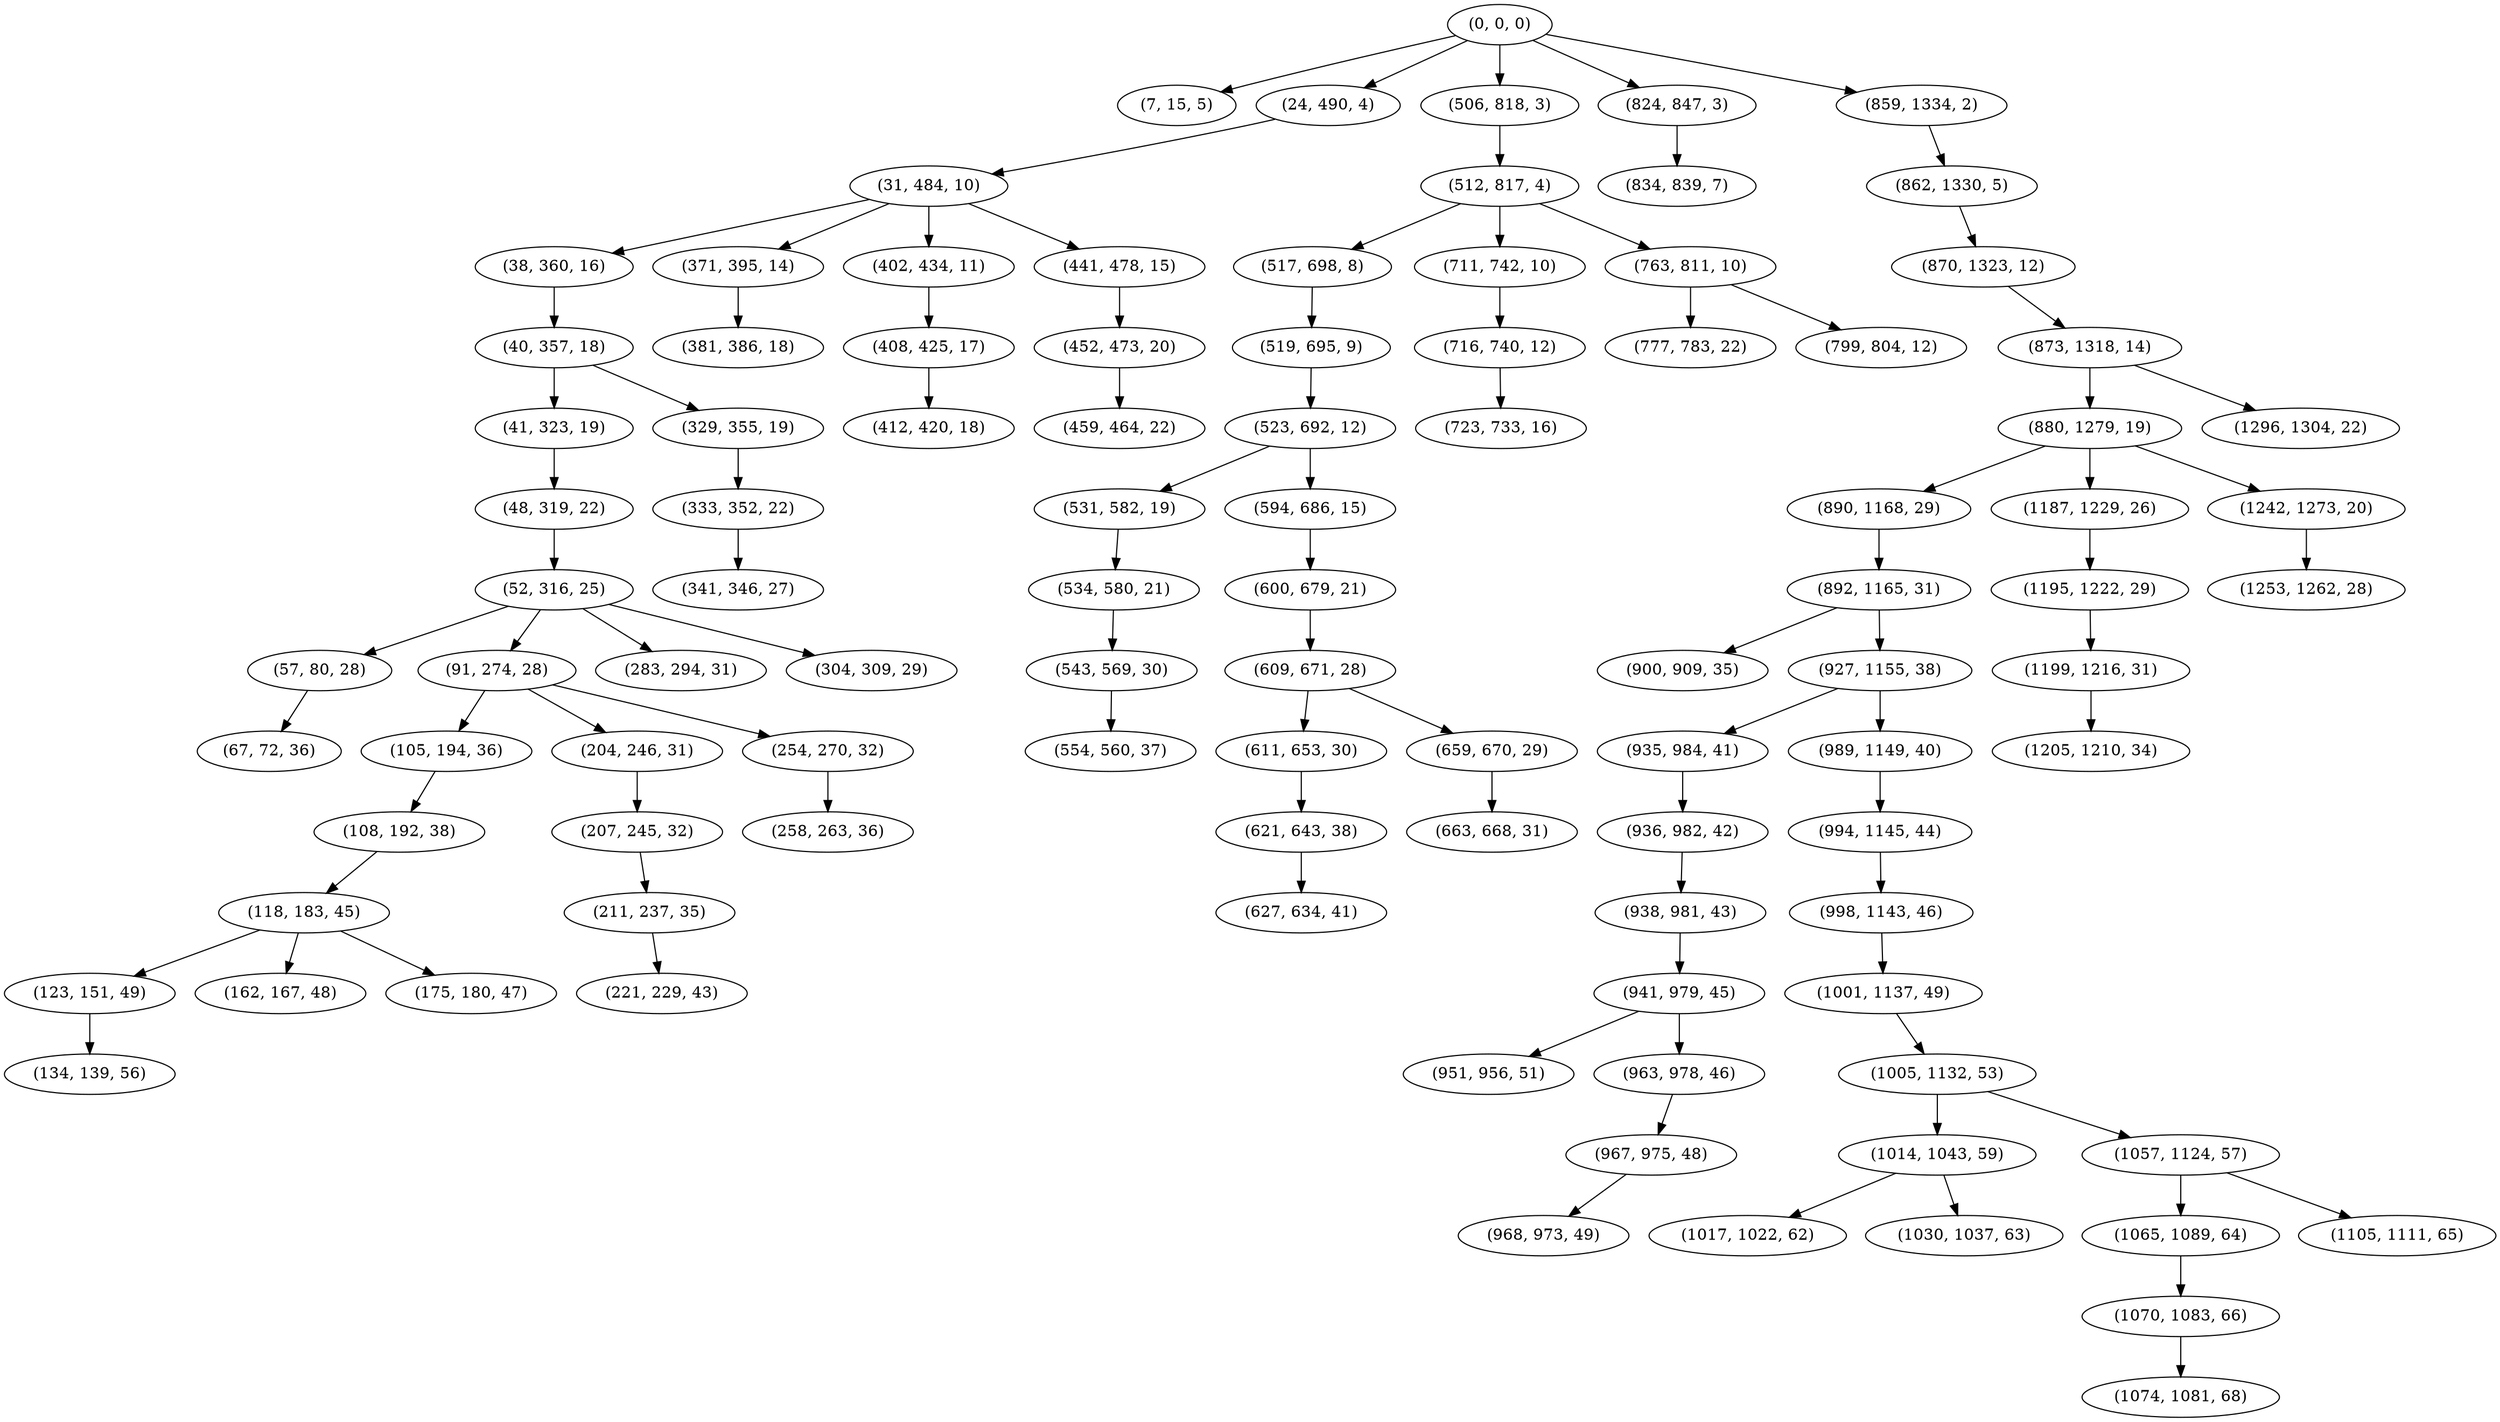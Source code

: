 digraph tree {
    "(0, 0, 0)";
    "(7, 15, 5)";
    "(24, 490, 4)";
    "(31, 484, 10)";
    "(38, 360, 16)";
    "(40, 357, 18)";
    "(41, 323, 19)";
    "(48, 319, 22)";
    "(52, 316, 25)";
    "(57, 80, 28)";
    "(67, 72, 36)";
    "(91, 274, 28)";
    "(105, 194, 36)";
    "(108, 192, 38)";
    "(118, 183, 45)";
    "(123, 151, 49)";
    "(134, 139, 56)";
    "(162, 167, 48)";
    "(175, 180, 47)";
    "(204, 246, 31)";
    "(207, 245, 32)";
    "(211, 237, 35)";
    "(221, 229, 43)";
    "(254, 270, 32)";
    "(258, 263, 36)";
    "(283, 294, 31)";
    "(304, 309, 29)";
    "(329, 355, 19)";
    "(333, 352, 22)";
    "(341, 346, 27)";
    "(371, 395, 14)";
    "(381, 386, 18)";
    "(402, 434, 11)";
    "(408, 425, 17)";
    "(412, 420, 18)";
    "(441, 478, 15)";
    "(452, 473, 20)";
    "(459, 464, 22)";
    "(506, 818, 3)";
    "(512, 817, 4)";
    "(517, 698, 8)";
    "(519, 695, 9)";
    "(523, 692, 12)";
    "(531, 582, 19)";
    "(534, 580, 21)";
    "(543, 569, 30)";
    "(554, 560, 37)";
    "(594, 686, 15)";
    "(600, 679, 21)";
    "(609, 671, 28)";
    "(611, 653, 30)";
    "(621, 643, 38)";
    "(627, 634, 41)";
    "(659, 670, 29)";
    "(663, 668, 31)";
    "(711, 742, 10)";
    "(716, 740, 12)";
    "(723, 733, 16)";
    "(763, 811, 10)";
    "(777, 783, 22)";
    "(799, 804, 12)";
    "(824, 847, 3)";
    "(834, 839, 7)";
    "(859, 1334, 2)";
    "(862, 1330, 5)";
    "(870, 1323, 12)";
    "(873, 1318, 14)";
    "(880, 1279, 19)";
    "(890, 1168, 29)";
    "(892, 1165, 31)";
    "(900, 909, 35)";
    "(927, 1155, 38)";
    "(935, 984, 41)";
    "(936, 982, 42)";
    "(938, 981, 43)";
    "(941, 979, 45)";
    "(951, 956, 51)";
    "(963, 978, 46)";
    "(967, 975, 48)";
    "(968, 973, 49)";
    "(989, 1149, 40)";
    "(994, 1145, 44)";
    "(998, 1143, 46)";
    "(1001, 1137, 49)";
    "(1005, 1132, 53)";
    "(1014, 1043, 59)";
    "(1017, 1022, 62)";
    "(1030, 1037, 63)";
    "(1057, 1124, 57)";
    "(1065, 1089, 64)";
    "(1070, 1083, 66)";
    "(1074, 1081, 68)";
    "(1105, 1111, 65)";
    "(1187, 1229, 26)";
    "(1195, 1222, 29)";
    "(1199, 1216, 31)";
    "(1205, 1210, 34)";
    "(1242, 1273, 20)";
    "(1253, 1262, 28)";
    "(1296, 1304, 22)";
    "(0, 0, 0)" -> "(7, 15, 5)";
    "(0, 0, 0)" -> "(24, 490, 4)";
    "(0, 0, 0)" -> "(506, 818, 3)";
    "(0, 0, 0)" -> "(824, 847, 3)";
    "(0, 0, 0)" -> "(859, 1334, 2)";
    "(24, 490, 4)" -> "(31, 484, 10)";
    "(31, 484, 10)" -> "(38, 360, 16)";
    "(31, 484, 10)" -> "(371, 395, 14)";
    "(31, 484, 10)" -> "(402, 434, 11)";
    "(31, 484, 10)" -> "(441, 478, 15)";
    "(38, 360, 16)" -> "(40, 357, 18)";
    "(40, 357, 18)" -> "(41, 323, 19)";
    "(40, 357, 18)" -> "(329, 355, 19)";
    "(41, 323, 19)" -> "(48, 319, 22)";
    "(48, 319, 22)" -> "(52, 316, 25)";
    "(52, 316, 25)" -> "(57, 80, 28)";
    "(52, 316, 25)" -> "(91, 274, 28)";
    "(52, 316, 25)" -> "(283, 294, 31)";
    "(52, 316, 25)" -> "(304, 309, 29)";
    "(57, 80, 28)" -> "(67, 72, 36)";
    "(91, 274, 28)" -> "(105, 194, 36)";
    "(91, 274, 28)" -> "(204, 246, 31)";
    "(91, 274, 28)" -> "(254, 270, 32)";
    "(105, 194, 36)" -> "(108, 192, 38)";
    "(108, 192, 38)" -> "(118, 183, 45)";
    "(118, 183, 45)" -> "(123, 151, 49)";
    "(118, 183, 45)" -> "(162, 167, 48)";
    "(118, 183, 45)" -> "(175, 180, 47)";
    "(123, 151, 49)" -> "(134, 139, 56)";
    "(204, 246, 31)" -> "(207, 245, 32)";
    "(207, 245, 32)" -> "(211, 237, 35)";
    "(211, 237, 35)" -> "(221, 229, 43)";
    "(254, 270, 32)" -> "(258, 263, 36)";
    "(329, 355, 19)" -> "(333, 352, 22)";
    "(333, 352, 22)" -> "(341, 346, 27)";
    "(371, 395, 14)" -> "(381, 386, 18)";
    "(402, 434, 11)" -> "(408, 425, 17)";
    "(408, 425, 17)" -> "(412, 420, 18)";
    "(441, 478, 15)" -> "(452, 473, 20)";
    "(452, 473, 20)" -> "(459, 464, 22)";
    "(506, 818, 3)" -> "(512, 817, 4)";
    "(512, 817, 4)" -> "(517, 698, 8)";
    "(512, 817, 4)" -> "(711, 742, 10)";
    "(512, 817, 4)" -> "(763, 811, 10)";
    "(517, 698, 8)" -> "(519, 695, 9)";
    "(519, 695, 9)" -> "(523, 692, 12)";
    "(523, 692, 12)" -> "(531, 582, 19)";
    "(523, 692, 12)" -> "(594, 686, 15)";
    "(531, 582, 19)" -> "(534, 580, 21)";
    "(534, 580, 21)" -> "(543, 569, 30)";
    "(543, 569, 30)" -> "(554, 560, 37)";
    "(594, 686, 15)" -> "(600, 679, 21)";
    "(600, 679, 21)" -> "(609, 671, 28)";
    "(609, 671, 28)" -> "(611, 653, 30)";
    "(609, 671, 28)" -> "(659, 670, 29)";
    "(611, 653, 30)" -> "(621, 643, 38)";
    "(621, 643, 38)" -> "(627, 634, 41)";
    "(659, 670, 29)" -> "(663, 668, 31)";
    "(711, 742, 10)" -> "(716, 740, 12)";
    "(716, 740, 12)" -> "(723, 733, 16)";
    "(763, 811, 10)" -> "(777, 783, 22)";
    "(763, 811, 10)" -> "(799, 804, 12)";
    "(824, 847, 3)" -> "(834, 839, 7)";
    "(859, 1334, 2)" -> "(862, 1330, 5)";
    "(862, 1330, 5)" -> "(870, 1323, 12)";
    "(870, 1323, 12)" -> "(873, 1318, 14)";
    "(873, 1318, 14)" -> "(880, 1279, 19)";
    "(873, 1318, 14)" -> "(1296, 1304, 22)";
    "(880, 1279, 19)" -> "(890, 1168, 29)";
    "(880, 1279, 19)" -> "(1187, 1229, 26)";
    "(880, 1279, 19)" -> "(1242, 1273, 20)";
    "(890, 1168, 29)" -> "(892, 1165, 31)";
    "(892, 1165, 31)" -> "(900, 909, 35)";
    "(892, 1165, 31)" -> "(927, 1155, 38)";
    "(927, 1155, 38)" -> "(935, 984, 41)";
    "(927, 1155, 38)" -> "(989, 1149, 40)";
    "(935, 984, 41)" -> "(936, 982, 42)";
    "(936, 982, 42)" -> "(938, 981, 43)";
    "(938, 981, 43)" -> "(941, 979, 45)";
    "(941, 979, 45)" -> "(951, 956, 51)";
    "(941, 979, 45)" -> "(963, 978, 46)";
    "(963, 978, 46)" -> "(967, 975, 48)";
    "(967, 975, 48)" -> "(968, 973, 49)";
    "(989, 1149, 40)" -> "(994, 1145, 44)";
    "(994, 1145, 44)" -> "(998, 1143, 46)";
    "(998, 1143, 46)" -> "(1001, 1137, 49)";
    "(1001, 1137, 49)" -> "(1005, 1132, 53)";
    "(1005, 1132, 53)" -> "(1014, 1043, 59)";
    "(1005, 1132, 53)" -> "(1057, 1124, 57)";
    "(1014, 1043, 59)" -> "(1017, 1022, 62)";
    "(1014, 1043, 59)" -> "(1030, 1037, 63)";
    "(1057, 1124, 57)" -> "(1065, 1089, 64)";
    "(1057, 1124, 57)" -> "(1105, 1111, 65)";
    "(1065, 1089, 64)" -> "(1070, 1083, 66)";
    "(1070, 1083, 66)" -> "(1074, 1081, 68)";
    "(1187, 1229, 26)" -> "(1195, 1222, 29)";
    "(1195, 1222, 29)" -> "(1199, 1216, 31)";
    "(1199, 1216, 31)" -> "(1205, 1210, 34)";
    "(1242, 1273, 20)" -> "(1253, 1262, 28)";
}
